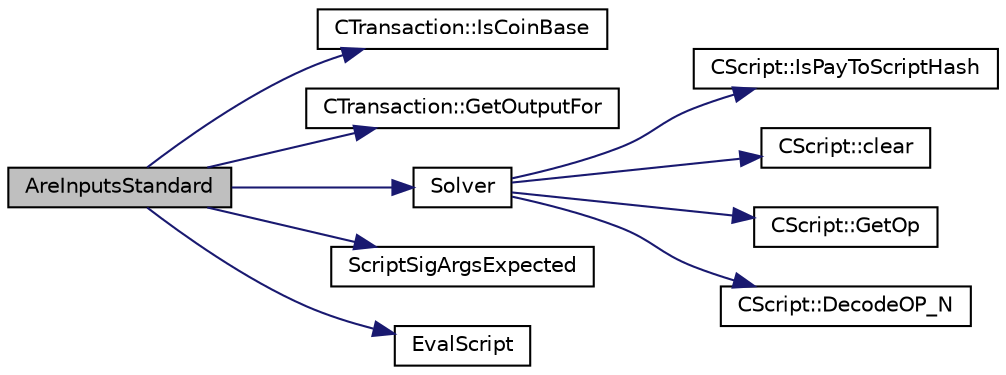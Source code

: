 digraph "AreInputsStandard"
{
  edge [fontname="Helvetica",fontsize="10",labelfontname="Helvetica",labelfontsize="10"];
  node [fontname="Helvetica",fontsize="10",shape=record];
  rankdir="LR";
  Node32 [label="AreInputsStandard",height=0.2,width=0.4,color="black", fillcolor="grey75", style="filled", fontcolor="black"];
  Node32 -> Node33 [color="midnightblue",fontsize="10",style="solid",fontname="Helvetica"];
  Node33 [label="CTransaction::IsCoinBase",height=0.2,width=0.4,color="black", fillcolor="white", style="filled",URL="$df/d43/class_c_transaction.html#a96256e8ac1bf79ad9c057e48c41132dd"];
  Node32 -> Node34 [color="midnightblue",fontsize="10",style="solid",fontname="Helvetica"];
  Node34 [label="CTransaction::GetOutputFor",height=0.2,width=0.4,color="black", fillcolor="white", style="filled",URL="$df/d43/class_c_transaction.html#a6b7535cbc89183563196d24c3b1d53cd"];
  Node32 -> Node35 [color="midnightblue",fontsize="10",style="solid",fontname="Helvetica"];
  Node35 [label="Solver",height=0.2,width=0.4,color="black", fillcolor="white", style="filled",URL="$dd/d0f/script_8cpp.html#a6ee6be50bff44464e905680c6fcee6dc"];
  Node35 -> Node36 [color="midnightblue",fontsize="10",style="solid",fontname="Helvetica"];
  Node36 [label="CScript::IsPayToScriptHash",height=0.2,width=0.4,color="black", fillcolor="white", style="filled",URL="$d9/d4b/class_c_script.html#a0c3729c606d318923dc06f95d85a0971"];
  Node35 -> Node37 [color="midnightblue",fontsize="10",style="solid",fontname="Helvetica"];
  Node37 [label="CScript::clear",height=0.2,width=0.4,color="black", fillcolor="white", style="filled",URL="$d9/d4b/class_c_script.html#a7b2baf842621f07c4939408acf63377c"];
  Node35 -> Node38 [color="midnightblue",fontsize="10",style="solid",fontname="Helvetica"];
  Node38 [label="CScript::GetOp",height=0.2,width=0.4,color="black", fillcolor="white", style="filled",URL="$d9/d4b/class_c_script.html#a94635ed93d8d244ec3acfa83f9ecfe5f"];
  Node35 -> Node39 [color="midnightblue",fontsize="10",style="solid",fontname="Helvetica"];
  Node39 [label="CScript::DecodeOP_N",height=0.2,width=0.4,color="black", fillcolor="white", style="filled",URL="$d9/d4b/class_c_script.html#a7f975fca06b3e9a17da8ba23c7647e2e"];
  Node32 -> Node40 [color="midnightblue",fontsize="10",style="solid",fontname="Helvetica"];
  Node40 [label="ScriptSigArgsExpected",height=0.2,width=0.4,color="black", fillcolor="white", style="filled",URL="$dd/d0f/script_8cpp.html#ab4cc63204abc3a5d815fedbfbfe0e5c2"];
  Node32 -> Node41 [color="midnightblue",fontsize="10",style="solid",fontname="Helvetica"];
  Node41 [label="EvalScript",height=0.2,width=0.4,color="black", fillcolor="white", style="filled",URL="$dd/d0f/script_8cpp.html#a06faacc17cea79366513c22361475a5a"];
}
